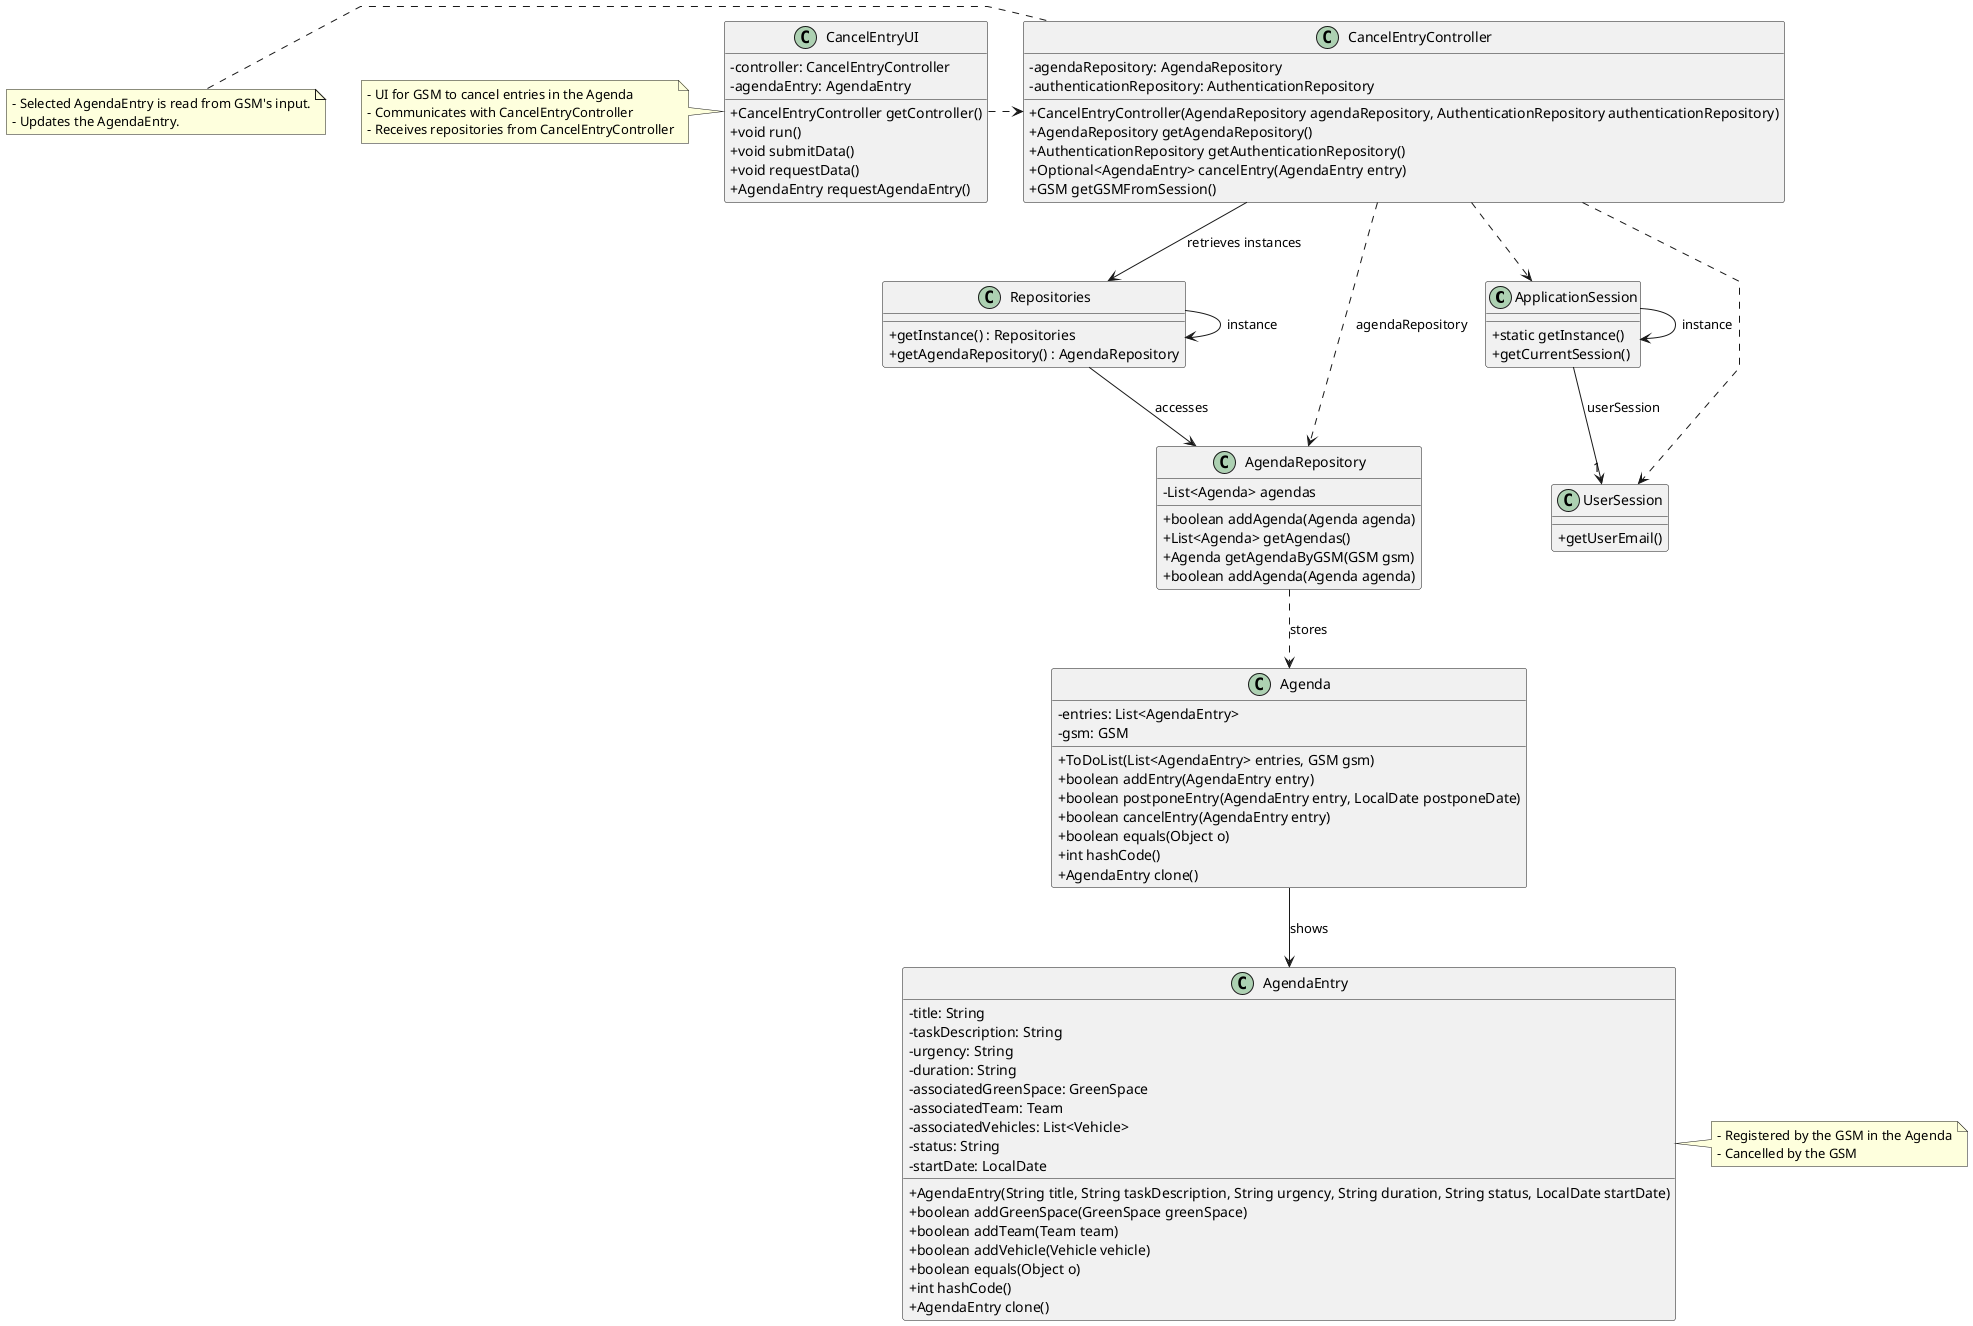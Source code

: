 @startuml
'skinparam monochrome true
skinparam packageStyle rectangle
skinparam shadowing false
skinparam linetype polyline
'skinparam linetype orto

skinparam classAttributeIconSize 0

class ApplicationSession
{
    + static getInstance()
    + getCurrentSession()
}

class UserSession
{
    + getUserEmail()
}

class AgendaEntry {
    - title: String
    - taskDescription: String
    - urgency: String
    - duration: String
    - associatedGreenSpace: GreenSpace
    - associatedTeam: Team
    - associatedVehicles: List<Vehicle>
    - status: String
    - startDate: LocalDate
    + AgendaEntry(String title, String taskDescription, String urgency, String duration, String status, LocalDate startDate)
    + boolean addGreenSpace(GreenSpace greenSpace)
    + boolean addTeam(Team team)
    + boolean addVehicle(Vehicle vehicle)
    + boolean equals(Object o)
    + int hashCode()
    + AgendaEntry clone()
}

class Agenda {
    - entries: List<AgendaEntry>
    - gsm: GSM
    + ToDoList(List<AgendaEntry> entries, GSM gsm)
    + boolean addEntry(AgendaEntry entry)
    + boolean postponeEntry(AgendaEntry entry, LocalDate postponeDate)
    + boolean cancelEntry(AgendaEntry entry)
    + boolean equals(Object o)
    + int hashCode()
    + AgendaEntry clone()
}

class AgendaRepository {
  - List<Agenda> agendas
  + boolean addAgenda(Agenda agenda)
  + List<Agenda> getAgendas()
  + Agenda getAgendaByGSM(GSM gsm)
  + boolean addAgenda(Agenda agenda)
}

class Repositories {
  + getInstance() : Repositories
  + getAgendaRepository() : AgendaRepository
}

class CancelEntryUI {
  - controller: CancelEntryController
  - agendaEntry: AgendaEntry
  + CancelEntryController getController()
  + void run()
  + void submitData()
  + void requestData()
  + AgendaEntry requestAgendaEntry()
}

class CancelEntryController {
  - agendaRepository: AgendaRepository
  - authenticationRepository: AuthenticationRepository
  + CancelEntryController(AgendaRepository agendaRepository, AuthenticationRepository authenticationRepository)
  + AgendaRepository getAgendaRepository()
  + AuthenticationRepository getAuthenticationRepository()
  + Optional<AgendaEntry> cancelEntry(AgendaEntry entry)
  + GSM getGSMFromSession()
}

note left of CancelEntryController
  - Selected AgendaEntry is read from GSM's input.
  - Updates the AgendaEntry.
end note

note left of CancelEntryUI
  - UI for GSM to cancel entries in the Agenda
  - Communicates with CancelEntryController
  - Receives repositories from CancelEntryController
end note

note right of AgendaEntry
 - Registered by the GSM in the Agenda
 - Cancelled by the GSM
end note

Agenda --> AgendaEntry: shows

Repositories -> Repositories : instance
ApplicationSession -> ApplicationSession : instance

CancelEntryUI .> CancelEntryController

CancelEntryController -down-> Repositories : retrieves instances

Repositories -down-> AgendaRepository : accesses

CancelEntryController ..> AgendaRepository : agendaRepository

ApplicationSession --> "1" UserSession : userSession

CancelEntryController ..> ApplicationSession
CancelEntryController ..> UserSession

AgendaRepository ..> Agenda: stores

@enduml

